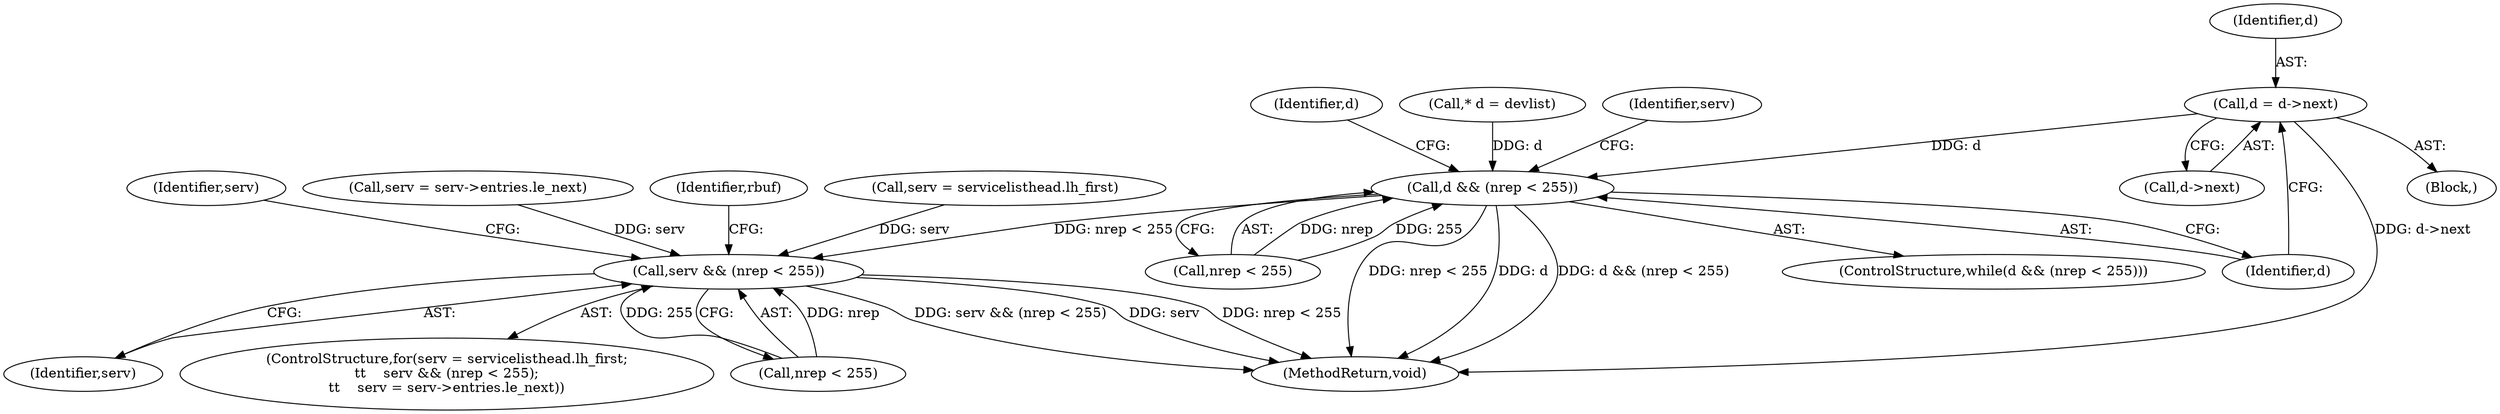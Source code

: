 digraph "0_miniupnp_b238cade9a173c6f751a34acf8ccff838a62aa47@pointer" {
"1000514" [label="(Call,d = d->next)"];
"1000308" [label="(Call,d && (nrep < 255))"];
"1000525" [label="(Call,serv && (nrep < 255))"];
"1000527" [label="(Call,nrep < 255)"];
"1000317" [label="(Identifier,d)"];
"1001144" [label="(MethodReturn,void)"];
"1000515" [label="(Identifier,d)"];
"1000313" [label="(Block,)"];
"1000307" [label="(ControlStructure,while(d && (nrep < 255)))"];
"1000124" [label="(Call,* d = devlist)"];
"1000543" [label="(Identifier,serv)"];
"1000530" [label="(Call,serv = serv->entries.le_next)"];
"1000656" [label="(Identifier,rbuf)"];
"1000520" [label="(Call,serv = servicelisthead.lh_first)"];
"1000519" [label="(ControlStructure,for(serv = servicelisthead.lh_first;\n\t\t    serv && (nrep < 255);\n\t\t    serv = serv->entries.le_next))"];
"1000309" [label="(Identifier,d)"];
"1000514" [label="(Call,d = d->next)"];
"1000310" [label="(Call,nrep < 255)"];
"1000526" [label="(Identifier,serv)"];
"1000308" [label="(Call,d && (nrep < 255))"];
"1000525" [label="(Call,serv && (nrep < 255))"];
"1000516" [label="(Call,d->next)"];
"1000521" [label="(Identifier,serv)"];
"1000514" -> "1000313"  [label="AST: "];
"1000514" -> "1000516"  [label="CFG: "];
"1000515" -> "1000514"  [label="AST: "];
"1000516" -> "1000514"  [label="AST: "];
"1000309" -> "1000514"  [label="CFG: "];
"1000514" -> "1001144"  [label="DDG: d->next"];
"1000514" -> "1000308"  [label="DDG: d"];
"1000308" -> "1000307"  [label="AST: "];
"1000308" -> "1000309"  [label="CFG: "];
"1000308" -> "1000310"  [label="CFG: "];
"1000309" -> "1000308"  [label="AST: "];
"1000310" -> "1000308"  [label="AST: "];
"1000317" -> "1000308"  [label="CFG: "];
"1000521" -> "1000308"  [label="CFG: "];
"1000308" -> "1001144"  [label="DDG: nrep < 255"];
"1000308" -> "1001144"  [label="DDG: d"];
"1000308" -> "1001144"  [label="DDG: d && (nrep < 255)"];
"1000124" -> "1000308"  [label="DDG: d"];
"1000310" -> "1000308"  [label="DDG: nrep"];
"1000310" -> "1000308"  [label="DDG: 255"];
"1000308" -> "1000525"  [label="DDG: nrep < 255"];
"1000525" -> "1000519"  [label="AST: "];
"1000525" -> "1000526"  [label="CFG: "];
"1000525" -> "1000527"  [label="CFG: "];
"1000526" -> "1000525"  [label="AST: "];
"1000527" -> "1000525"  [label="AST: "];
"1000543" -> "1000525"  [label="CFG: "];
"1000656" -> "1000525"  [label="CFG: "];
"1000525" -> "1001144"  [label="DDG: serv && (nrep < 255)"];
"1000525" -> "1001144"  [label="DDG: serv"];
"1000525" -> "1001144"  [label="DDG: nrep < 255"];
"1000530" -> "1000525"  [label="DDG: serv"];
"1000520" -> "1000525"  [label="DDG: serv"];
"1000527" -> "1000525"  [label="DDG: nrep"];
"1000527" -> "1000525"  [label="DDG: 255"];
}
